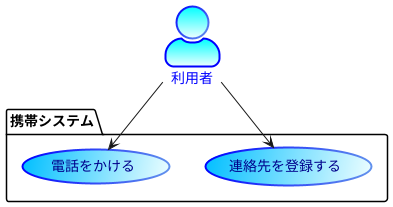 @startuml ユースケース図
' left to right direction
skinparam actorStyle awesome
actor 利用者 #Cyan-Azure;line:Blue/CornflowerBlue;line.bold;text:blue;
package 携帯システム {
usecase 連絡先を登録する #DeepSkyBlue/Azure;line:Blue/CornflowerBlue;line.bold;text:DarkBlue;
usecase 電話をかける#DeepSkyBlue/Azure;line:Blue/CornflowerBlue;line.bold;text:DarkBlue;
}
利用者 --> 連絡先を登録する
利用者 --> 電話をかける
@enduml